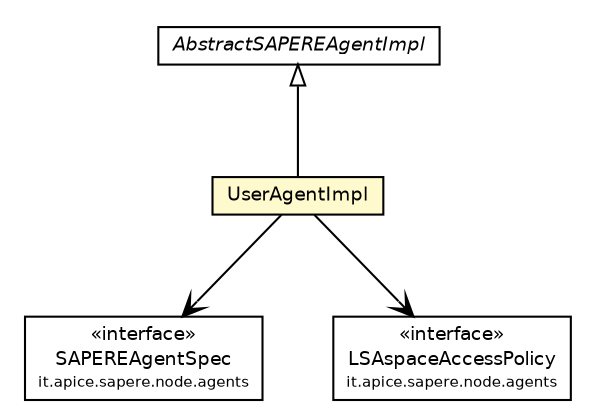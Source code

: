 #!/usr/local/bin/dot
#
# Class diagram 
# Generated by UmlGraph version 4.4 (http://www.spinellis.gr/sw/umlgraph)
#

digraph G {
	edge [fontname="Helvetica",fontsize=10,labelfontname="Helvetica",labelfontsize=10];
	node [fontname="Helvetica",fontsize=10,shape=plaintext];
	// it.apice.sapere.node.agents.SAPEREAgentSpec
	c58321 [label=<<table border="0" cellborder="1" cellspacing="0" cellpadding="2" port="p" href="../SAPEREAgentSpec.html">
		<tr><td><table border="0" cellspacing="0" cellpadding="1">
			<tr><td> &laquo;interface&raquo; </td></tr>
			<tr><td> SAPEREAgentSpec </td></tr>
			<tr><td><font point-size="7.0"> it.apice.sapere.node.agents </font></td></tr>
		</table></td></tr>
		</table>>, fontname="Helvetica", fontcolor="black", fontsize=9.0];
	// it.apice.sapere.node.agents.LSAspaceAccessPolicy
	c58325 [label=<<table border="0" cellborder="1" cellspacing="0" cellpadding="2" port="p" href="../LSAspaceAccessPolicy.html">
		<tr><td><table border="0" cellspacing="0" cellpadding="1">
			<tr><td> &laquo;interface&raquo; </td></tr>
			<tr><td> LSAspaceAccessPolicy </td></tr>
			<tr><td><font point-size="7.0"> it.apice.sapere.node.agents </font></td></tr>
		</table></td></tr>
		</table>>, fontname="Helvetica", fontcolor="black", fontsize=9.0];
	// it.apice.sapere.node.agents.impl.UserAgentImpl
	c58328 [label=<<table border="0" cellborder="1" cellspacing="0" cellpadding="2" port="p" bgcolor="lemonChiffon" href="./UserAgentImpl.html">
		<tr><td><table border="0" cellspacing="0" cellpadding="1">
			<tr><td> UserAgentImpl </td></tr>
		</table></td></tr>
		</table>>, fontname="Helvetica", fontcolor="black", fontsize=9.0];
	// it.apice.sapere.node.agents.impl.AbstractSAPEREAgentImpl
	c58332 [label=<<table border="0" cellborder="1" cellspacing="0" cellpadding="2" port="p" href="./AbstractSAPEREAgentImpl.html">
		<tr><td><table border="0" cellspacing="0" cellpadding="1">
			<tr><td><font face="Helvetica-Oblique"> AbstractSAPEREAgentImpl </font></td></tr>
		</table></td></tr>
		</table>>, fontname="Helvetica", fontcolor="black", fontsize=9.0];
	//it.apice.sapere.node.agents.impl.UserAgentImpl extends it.apice.sapere.node.agents.impl.AbstractSAPEREAgentImpl
	c58332:p -> c58328:p [dir=back,arrowtail=empty];
	// it.apice.sapere.node.agents.impl.UserAgentImpl NAVASSOC it.apice.sapere.node.agents.SAPEREAgentSpec
	c58328:p -> c58321:p [taillabel="", label="", headlabel="", fontname="Helvetica", fontcolor="black", fontsize=10.0, color="black", arrowhead=open];
	// it.apice.sapere.node.agents.impl.UserAgentImpl NAVASSOC it.apice.sapere.node.agents.LSAspaceAccessPolicy
	c58328:p -> c58325:p [taillabel="", label="", headlabel="", fontname="Helvetica", fontcolor="black", fontsize=10.0, color="black", arrowhead=open];
}

